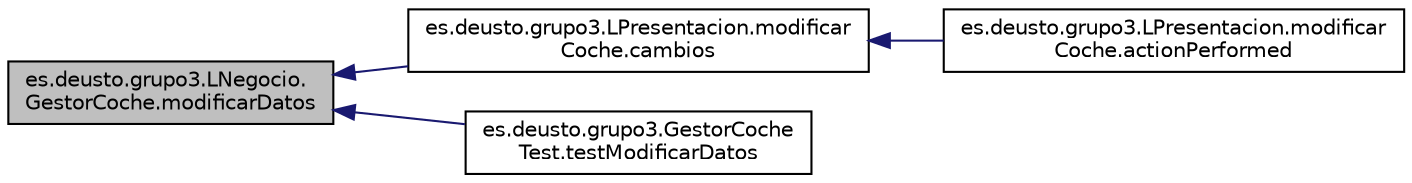 digraph "es.deusto.grupo3.LNegocio.GestorCoche.modificarDatos"
{
  edge [fontname="Helvetica",fontsize="10",labelfontname="Helvetica",labelfontsize="10"];
  node [fontname="Helvetica",fontsize="10",shape=record];
  rankdir="LR";
  Node69 [label="es.deusto.grupo3.LNegocio.\lGestorCoche.modificarDatos",height=0.2,width=0.4,color="black", fillcolor="grey75", style="filled", fontcolor="black"];
  Node69 -> Node70 [dir="back",color="midnightblue",fontsize="10",style="solid",fontname="Helvetica"];
  Node70 [label="es.deusto.grupo3.LPresentacion.modificar\lCoche.cambios",height=0.2,width=0.4,color="black", fillcolor="white", style="filled",URL="$classes_1_1deusto_1_1grupo3_1_1_l_presentacion_1_1modificar_coche.html#aa84bf7497c826770bdb0e0109f295bd2"];
  Node70 -> Node71 [dir="back",color="midnightblue",fontsize="10",style="solid",fontname="Helvetica"];
  Node71 [label="es.deusto.grupo3.LPresentacion.modificar\lCoche.actionPerformed",height=0.2,width=0.4,color="black", fillcolor="white", style="filled",URL="$classes_1_1deusto_1_1grupo3_1_1_l_presentacion_1_1modificar_coche.html#a3134e1d426dd1f3fce5c3b82cede3270"];
  Node69 -> Node72 [dir="back",color="midnightblue",fontsize="10",style="solid",fontname="Helvetica"];
  Node72 [label="es.deusto.grupo3.GestorCoche\lTest.testModificarDatos",height=0.2,width=0.4,color="black", fillcolor="white", style="filled",URL="$classes_1_1deusto_1_1grupo3_1_1_gestor_coche_test.html#ab8ccf61bdb15b6c0bad322b9e83e2cf7"];
}
